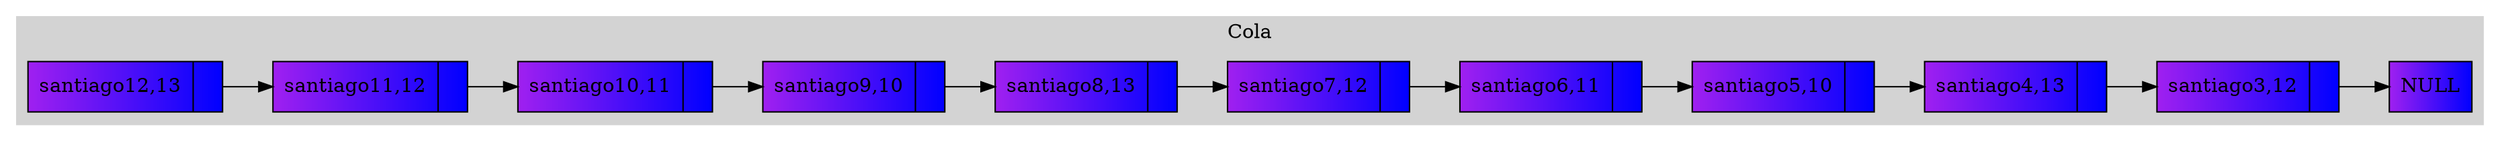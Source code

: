 digraph D{
rankdir=LR;
labelloc="t";
subgraph cluster_0{
style=filled;
color = lightgrey;
node[shape=record];
Nodosantiago12[label="{santiago12,13| }"style = filled, fillcolor = "purple:blue"];
Nodosantiago11[label="{santiago11,12| }"style = filled, fillcolor = "purple:blue"];
Nodosantiago10[label="{santiago10,11| }"style = filled, fillcolor = "purple:blue"];
Nodosantiago9[label="{santiago9,10| }"style = filled, fillcolor = "purple:blue"];
Nodosantiago8[label="{santiago8,13| }"style = filled, fillcolor = "purple:blue"];
Nodosantiago7[label="{santiago7,12| }"style = filled, fillcolor = "purple:blue"];
Nodosantiago6[label="{santiago6,11| }"style = filled, fillcolor = "purple:blue"];
Nodosantiago5[label="{santiago5,10| }"style = filled, fillcolor = "purple:blue"];
Nodosantiago4[label="{santiago4,13| }"style = filled, fillcolor = "purple:blue"];
Nodosantiago3[label="{santiago3,12| }"style = filled, fillcolor = "purple:blue"];
NodoNULL[label="NULL}"style = filled, fillcolor = "purple:blue"];
Nodosantiago12->Nodosantiago11;
Nodosantiago11->Nodosantiago10;
Nodosantiago10->Nodosantiago9;
Nodosantiago9->Nodosantiago8;
Nodosantiago8->Nodosantiago7;
Nodosantiago7->Nodosantiago6;
Nodosantiago6->Nodosantiago5;
Nodosantiago5->Nodosantiago4;
Nodosantiago4->Nodosantiago3;
Nodosantiago3->NodoNULL;
label = "Cola";
}
}
